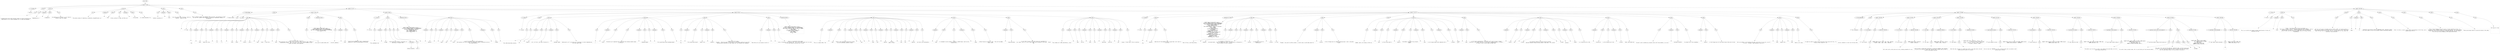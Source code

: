 digraph lpegNode {

node [fontname=Helvetica]
edge [style=dashed]

doc_0 [label="doc - 325"]


doc_0 -> { section_1}
{rank=same; section_1}

section_1 [label="section: 1-290"]


// END RANK doc_0

section_1 -> { header_2 prose_3 prose_4 prose_5 prose_6 prose_7 section_8 section_9}
{rank=same; header_2 prose_3 prose_4 prose_5 prose_6 prose_7 section_8 section_9}

header_2 [label="1 : Compiler"]

prose_3 [label="prose"]

prose_4 [label="prose"]

prose_5 [label="prose"]

prose_6 [label="prose"]

prose_7 [label="prose"]

section_8 [label="section: 21-177"]

section_9 [label="section: 291-325"]


// END RANK section_1

header_2 -> leaf_10
leaf_10  [color=Gray,shape=rectangle,fontname=Inconsolata,label="* Compiler"]
// END RANK header_2

prose_3 -> { raw_11}
{rank=same; raw_11}

raw_11 [label="raw"]


// END RANK prose_3

raw_11 -> leaf_12
leaf_12  [color=Gray,shape=rectangle,fontname=Inconsolata,label="


I decided awhile back that the best format for storing libraries and
applications is as a SQLite database full of blobs and metadata.
"]
// END RANK raw_11

prose_4 -> { raw_13 prespace_14 literal_15 raw_16}
{rank=same; raw_13 prespace_14 literal_15 raw_16}

raw_13 [label="raw"]

prespace_14 [label="prespace"]

literal_15 [label="literal"]

raw_16 [label="raw"]


// END RANK prose_4

raw_13 -> leaf_17
leaf_17  [color=Gray,shape=rectangle,fontname=Inconsolata,label="
Dependencies in"]
// END RANK raw_13

prespace_14 -> leaf_18
leaf_18  [color=Gray,shape=rectangle,fontname=Inconsolata,label=" "]
// END RANK prespace_14

literal_15 -> leaf_19
leaf_19  [color=Gray,shape=rectangle,fontname=Inconsolata,label="bridgetools"]
// END RANK literal_15

raw_16 -> leaf_20
leaf_20  [color=Gray,shape=rectangle,fontname=Inconsolata,label=" are getting out of control, so it's time to
actually make this happen.
"]
// END RANK raw_16

prose_5 -> { raw_21 prespace_22 literal_23 raw_24 prespace_25 literal_26 raw_27}
{rank=same; raw_21 prespace_22 literal_23 raw_24 prespace_25 literal_26 raw_27}

raw_21 [label="raw"]

prespace_22 [label="prespace"]

literal_23 [label="literal"]

raw_24 [label="raw"]

prespace_25 [label="prespace"]

literal_26 [label="literal"]

raw_27 [label="raw"]


// END RANK prose_5

raw_21 -> leaf_28
leaf_28  [color=Gray,shape=rectangle,fontname=Inconsolata,label="
The actual process of compiling is admirably straightforward; we"]
// END RANK raw_21

prespace_22 -> leaf_29
leaf_29  [color=Gray,shape=rectangle,fontname=Inconsolata,label=" "]
// END RANK prespace_22

literal_23 -> leaf_30
leaf_30  [color=Gray,shape=rectangle,fontname=Inconsolata,label="load"]
// END RANK literal_23

raw_24 -> leaf_31
leaf_31  [color=Gray,shape=rectangle,fontname=Inconsolata,label=" a
string, giving it a name, and then use"]
// END RANK raw_24

prespace_25 -> leaf_32
leaf_32  [color=Gray,shape=rectangle,fontname=Inconsolata,label=" "]
// END RANK prespace_25

literal_26 -> leaf_33
leaf_33  [color=Gray,shape=rectangle,fontname=Inconsolata,label="string.dump"]
// END RANK literal_26

raw_27 -> leaf_34
leaf_34  [color=Gray,shape=rectangle,fontname=Inconsolata,label=" to create bytecode of it.
"]
// END RANK raw_27

prose_6 -> { raw_35 prespace_36 literal_37 raw_38}
{rank=same; raw_35 prespace_36 literal_37 raw_38}

raw_35 [label="raw"]

prespace_36 [label="prespace"]

literal_37 [label="literal"]

raw_38 [label="raw"]


// END RANK prose_6

raw_35 -> leaf_39
leaf_39  [color=Gray,shape=rectangle,fontname=Inconsolata,label="
Another invocation of"]
// END RANK raw_35

prespace_36 -> leaf_40
leaf_40  [color=Gray,shape=rectangle,fontname=Inconsolata,label=" "]
// END RANK prespace_36

literal_37 -> leaf_41
leaf_41  [color=Gray,shape=rectangle,fontname=Inconsolata,label="load"]
// END RANK literal_37

raw_38 -> leaf_42
leaf_42  [color=Gray,shape=rectangle,fontname=Inconsolata,label=" turns this back into a function, which we
execute.  Simple as that.
"]
// END RANK raw_38

prose_7 -> { raw_43}
{rank=same; raw_43}

raw_43 [label="raw"]


// END RANK prose_7

raw_43 -> leaf_44
leaf_44  [color=Gray,shape=rectangle,fontname=Inconsolata,label="
Here I intend to design the database table structure, and continue to flesh
out the full system, while hopefully avoiding my lamentable tendency to
overspecify.

"]
// END RANK raw_43

section_8 -> { header_45 prose_46 section_47 section_48 section_49 section_50 section_51}
{rank=same; header_45 prose_46 section_47 section_48 section_49 section_50 section_51}

header_45 [label="2 : SQLite tables"]

prose_46 [label="prose"]

section_47 [label="section: 24-45"]

section_48 [label="section: 46-65"]

section_49 [label="section: 66-111"]

section_50 [label="section: 112-177"]

section_51 [label="section: 178-283"]


// END RANK section_8

header_45 -> leaf_52
leaf_52  [color=Gray,shape=rectangle,fontname=Inconsolata,label="** SQLite tables"]
// END RANK header_45

prose_46 -> { raw_53}
{rank=same; raw_53}

raw_53 [label="raw"]


// END RANK prose_46

raw_53 -> leaf_54
leaf_54  [color=Gray,shape=rectangle,fontname=Inconsolata,label="

"]
// END RANK raw_53

section_47 -> { header_55 prose_56 prose_57 codeblock_58 prose_59}
{rank=same; header_55 prose_56 prose_57 codeblock_58 prose_59}

header_55 [label="3 : code"]

prose_56 [label="prose"]

prose_57 [label="prose"]

codeblock_58 [label="code block 34-40"]

prose_59 [label="prose"]


// END RANK section_47

header_55 -> leaf_60
leaf_60  [color=Gray,shape=rectangle,fontname=Inconsolata,label="*** code"]
// END RANK header_55

prose_56 -> { raw_61 prespace_62 literal_63 raw_64 prespace_65 literal_66 raw_67 prespace_68 literal_69 raw_70 prespace_71 literal_72 raw_73 prespace_74 literal_75 raw_76 prespace_77 literal_78 raw_79}
{rank=same; raw_61 prespace_62 literal_63 raw_64 prespace_65 literal_66 raw_67 prespace_68 literal_69 raw_70 prespace_71 literal_72 raw_73 prespace_74 literal_75 raw_76 prespace_77 literal_78 raw_79}

raw_61 [label="raw"]

prespace_62 [label="prespace"]

literal_63 [label="literal"]

raw_64 [label="raw"]

prespace_65 [label="prespace"]

literal_66 [label="literal"]

raw_67 [label="raw"]

prespace_68 [label="prespace"]

literal_69 [label="literal"]

raw_70 [label="raw"]

prespace_71 [label="prespace"]

literal_72 [label="literal"]

raw_73 [label="raw"]

prespace_74 [label="prespace"]

literal_75 [label="literal"]

raw_76 [label="raw"]

prespace_77 [label="prespace"]

literal_78 [label="literal"]

raw_79 [label="raw"]


// END RANK prose_56

raw_61 -> leaf_80
leaf_80  [color=Gray,shape=rectangle,fontname=Inconsolata,label="

  The"]
// END RANK raw_61

prespace_62 -> leaf_81
leaf_81  [color=Gray,shape=rectangle,fontname=Inconsolata,label=" "]
// END RANK prespace_62

literal_63 -> leaf_82
leaf_82  [color=Gray,shape=rectangle,fontname=Inconsolata,label="code"]
// END RANK literal_63

raw_64 -> leaf_83
leaf_83  [color=Gray,shape=rectangle,fontname=Inconsolata,label=" table has a key"]
// END RANK raw_64

prespace_65 -> leaf_84
leaf_84  [color=Gray,shape=rectangle,fontname=Inconsolata,label=" "]
// END RANK prespace_65

literal_66 -> leaf_85
leaf_85  [color=Gray,shape=rectangle,fontname=Inconsolata,label="id"]
// END RANK literal_66

raw_67 -> leaf_86
leaf_86  [color=Gray,shape=rectangle,fontname=Inconsolata,label=", a"]
// END RANK raw_67

prespace_68 -> leaf_87
leaf_87  [color=Gray,shape=rectangle,fontname=Inconsolata,label=" "]
// END RANK prespace_68

literal_69 -> leaf_88
leaf_88  [color=Gray,shape=rectangle,fontname=Inconsolata,label="blob"]
// END RANK literal_69

raw_70 -> leaf_89
leaf_89  [color=Gray,shape=rectangle,fontname=Inconsolata,label=" field"]
// END RANK raw_70

prespace_71 -> leaf_90
leaf_90  [color=Gray,shape=rectangle,fontname=Inconsolata,label=" "]
// END RANK prespace_71

literal_72 -> leaf_91
leaf_91  [color=Gray,shape=rectangle,fontname=Inconsolata,label="binary"]
// END RANK literal_72

raw_73 -> leaf_92
leaf_92  [color=Gray,shape=rectangle,fontname=Inconsolata,label=", and a"]
// END RANK raw_73

prespace_74 -> leaf_93
leaf_93  [color=Gray,shape=rectangle,fontname=Inconsolata,label=""]
// END RANK prespace_74

literal_75 -> leaf_94
leaf_94  [color=Gray,shape=rectangle,fontname=Inconsolata,label="hash"]
// END RANK literal_75

raw_76 -> leaf_95
leaf_95  [color=Gray,shape=rectangle,fontname=Inconsolata,label=" field.  I think the"]
// END RANK raw_76

prespace_77 -> leaf_96
leaf_96  [color=Gray,shape=rectangle,fontname=Inconsolata,label=" "]
// END RANK prespace_77

literal_78 -> leaf_97
leaf_97  [color=Gray,shape=rectangle,fontname=Inconsolata,label="hash"]
// END RANK literal_78

raw_79 -> leaf_98
leaf_98  [color=Gray,shape=rectangle,fontname=Inconsolata,label=" field should be SHA3, just as a
best-practices sort of thing. As it turns out, after running a test, SHA512 is
substantially faster.  Now, this may or may not be true of SHA512 in pure
LuaJIT, but that's less important.
"]
// END RANK raw_79

prose_57 -> { raw_99}
{rank=same; raw_99}

raw_99 [label="raw"]


// END RANK prose_57

raw_99 -> leaf_100
leaf_100  [color=Gray,shape=rectangle,fontname=Inconsolata,label="
So we want to open/create with:
"]
// END RANK raw_99

codeblock_58 -> leaf_101
leaf_101  [color=Gray,shape=rectangle,fontname=Inconsolata,label="CREATE TABLE IF NOT EXISTS code (
   code_id INTEGER PRIMARY KEY AUTOINCREMENT,
   hash TEXT UNIQUE NOT NULL ON CONFLICT DO NOTHING,
   binary BLOB NOT NULL
);"]
// END RANK codeblock_58

prose_59 -> { raw_102 prespace_103 literal_104 raw_105}
{rank=same; raw_102 prespace_103 literal_104 raw_105}

raw_102 [label="raw"]

prespace_103 [label="prespace"]

literal_104 [label="literal"]

raw_105 [label="raw"]


// END RANK prose_59

raw_102 -> leaf_106
leaf_106  [color=Gray,shape=rectangle,fontname=Inconsolata,label="
strictly speaking"]
// END RANK raw_102

prespace_103 -> leaf_107
leaf_107  [color=Gray,shape=rectangle,fontname=Inconsolata,label=" "]
// END RANK prespace_103

literal_104 -> leaf_108
leaf_108  [color=Gray,shape=rectangle,fontname=Inconsolata,label="blob"]
// END RANK literal_104

raw_105 -> leaf_109
leaf_109  [color=Gray,shape=rectangle,fontname=Inconsolata,label=" should also be UNIQUE but that's comparatively
expensive to check and guaranteed by the hash.

"]
// END RANK raw_105

section_48 -> { header_110 prose_111 codeblock_112 prose_113}
{rank=same; header_110 prose_111 codeblock_112 prose_113}

header_110 [label="3 : version"]

prose_111 [label="prose"]

codeblock_112 [label="code block 51-59"]

prose_113 [label="prose"]


// END RANK section_48

header_110 -> leaf_114
leaf_114  [color=Gray,shape=rectangle,fontname=Inconsolata,label="*** version"]
// END RANK header_110

prose_111 -> { raw_115 prespace_116 literal_117 raw_118 link_119 raw_120}
{rank=same; raw_115 prespace_116 literal_117 raw_118 link_119 raw_120}

raw_115 [label="raw"]

prespace_116 [label="prespace"]

literal_117 [label="literal"]

raw_118 [label="raw"]

link_119 [label="link"]

raw_120 [label="raw"]


// END RANK prose_111

raw_115 -> leaf_121
leaf_121  [color=Gray,shape=rectangle,fontname=Inconsolata,label="

This implements the"]
// END RANK raw_115

prespace_116 -> leaf_122
leaf_122  [color=Gray,shape=rectangle,fontname=Inconsolata,label=" "]
// END RANK prespace_116

literal_117 -> leaf_123
leaf_123  [color=Gray,shape=rectangle,fontname=Inconsolata,label="bridge"]
// END RANK literal_117

raw_118 -> leaf_124
leaf_124  [color=Gray,shape=rectangle,fontname=Inconsolata,label=" house dialect of semantic versioning, as
described in original 2015 "]
// END RANK raw_118

link_119 -> { anchortext_125 url_126}
{rank=same; anchortext_125 url_126}

anchortext_125 [label="anchortext"]

url_126 [label="url"]


// END RANK link_119

anchortext_125 -> leaf_127
leaf_127  [color=Gray,shape=rectangle,fontname=Inconsolata,label="design documents"]
// END RANK anchortext_125

url_126 -> leaf_128
leaf_128  [color=Gray,shape=rectangle,fontname=Inconsolata,label="httk://"]
// END RANK url_126

raw_120 -> leaf_129
leaf_129  [color=Gray,shape=rectangle,fontname=Inconsolata,label=".
"]
// END RANK raw_120

codeblock_112 -> leaf_130
leaf_130  [color=Gray,shape=rectangle,fontname=Inconsolata,label="CREATE TABLE IF NOT EXISTS version (
   version_id INTEGER PRIMARY KEY AUTOINCREMENT,
   edition STRING DEFAULT 'SNAPSHOT',
   major INTEGER DEFAULT 0,
   minor INTEGER DEFAULT 0,
   patch STRING DEFAULT '0'
);"]
// END RANK codeblock_112

prose_113 -> { prespace_131 literal_132 raw_133 prespace_134 literal_135 raw_136 prespace_137 literal_138 raw_139 prespace_140 literal_141 raw_142}
{rank=same; prespace_131 literal_132 raw_133 prespace_134 literal_135 raw_136 prespace_137 literal_138 raw_139 prespace_140 literal_141 raw_142}

prespace_131 [label="prespace"]

literal_132 [label="literal"]

raw_133 [label="raw"]

prespace_134 [label="prespace"]

literal_135 [label="literal"]

raw_136 [label="raw"]

prespace_137 [label="prespace"]

literal_138 [label="literal"]

raw_139 [label="raw"]

prespace_140 [label="prespace"]

literal_141 [label="literal"]

raw_142 [label="raw"]


// END RANK prose_113

prespace_131 -> leaf_143
leaf_143  [color=Gray,shape=rectangle,fontname=Inconsolata,label=""]
// END RANK prespace_131

literal_132 -> leaf_144
leaf_144  [color=Gray,shape=rectangle,fontname=Inconsolata,label="edition"]
// END RANK literal_132

raw_133 -> leaf_145
leaf_145  [color=Gray,shape=rectangle,fontname=Inconsolata,label=","]
// END RANK raw_133

prespace_134 -> leaf_146
leaf_146  [color=Gray,shape=rectangle,fontname=Inconsolata,label=" "]
// END RANK prespace_134

literal_135 -> leaf_147
leaf_147  [color=Gray,shape=rectangle,fontname=Inconsolata,label="major"]
// END RANK literal_135

raw_136 -> leaf_148
leaf_148  [color=Gray,shape=rectangle,fontname=Inconsolata,label=", and"]
// END RANK raw_136

prespace_137 -> leaf_149
leaf_149  [color=Gray,shape=rectangle,fontname=Inconsolata,label=" "]
// END RANK prespace_137

literal_138 -> leaf_150
leaf_150  [color=Gray,shape=rectangle,fontname=Inconsolata,label="minor"]
// END RANK literal_138

raw_139 -> leaf_151
leaf_151  [color=Gray,shape=rectangle,fontname=Inconsolata,label=", are all straightforward; worth explaining
that patches can follow several not-completely-numeric conventions and are
thus type-hinted as"]
// END RANK raw_139

prespace_140 -> leaf_152
leaf_152  [color=Gray,shape=rectangle,fontname=Inconsolata,label=" "]
// END RANK prespace_140

literal_141 -> leaf_153
leaf_153  [color=Gray,shape=rectangle,fontname=Inconsolata,label="STRING"]
// END RANK literal_141

raw_142 -> leaf_154
leaf_154  [color=Gray,shape=rectangle,fontname=Inconsolata,label=".

"]
// END RANK raw_142

section_49 -> { header_155 prose_156 prose_157 prose_158 prose_159 prose_160 codeblock_161 prose_162 prose_163 prose_164 prose_165}
{rank=same; header_155 prose_156 prose_157 prose_158 prose_159 prose_160 codeblock_161 prose_162 prose_163 prose_164 prose_165}

header_155 [label="3 : project"]

prose_156 [label="prose"]

prose_157 [label="prose"]

prose_158 [label="prose"]

prose_159 [label="prose"]

prose_160 [label="prose"]

codeblock_161 [label="code block 85-95"]

prose_162 [label="prose"]

prose_163 [label="prose"]

prose_164 [label="prose"]

prose_165 [label="prose"]


// END RANK section_49

header_155 -> leaf_166
leaf_166  [color=Gray,shape=rectangle,fontname=Inconsolata,label="*** project"]
// END RANK header_155

prose_156 -> { raw_167}
{rank=same; raw_167}

raw_167 [label="raw"]


// END RANK prose_156

raw_167 -> leaf_168
leaf_168  [color=Gray,shape=rectangle,fontname=Inconsolata,label="

This table describes projects.
"]
// END RANK raw_167

prose_157 -> { raw_169 prespace_170 literal_171 raw_172 prespace_173 literal_174 raw_175}
{rank=same; raw_169 prespace_170 literal_171 raw_172 prespace_173 literal_174 raw_175}

raw_169 [label="raw"]

prespace_170 [label="prespace"]

literal_171 [label="literal"]

raw_172 [label="raw"]

prespace_173 [label="prespace"]

literal_174 [label="literal"]

raw_175 [label="raw"]


// END RANK prose_157

raw_169 -> leaf_176
leaf_176  [color=Gray,shape=rectangle,fontname=Inconsolata,label="
Our"]
// END RANK raw_169

prespace_170 -> leaf_177
leaf_177  [color=Gray,shape=rectangle,fontname=Inconsolata,label=" "]
// END RANK prespace_170

literal_171 -> leaf_178
leaf_178  [color=Gray,shape=rectangle,fontname=Inconsolata,label="require"]
// END RANK literal_171

raw_172 -> leaf_179
leaf_179  [color=Gray,shape=rectangle,fontname=Inconsolata,label=" will, at first, just add a function to"]
// END RANK raw_172

prespace_173 -> leaf_180
leaf_180  [color=Gray,shape=rectangle,fontname=Inconsolata,label=" "]
// END RANK prespace_173

literal_174 -> leaf_181
leaf_181  [color=Gray,shape=rectangle,fontname=Inconsolata,label="package.loader"]
// END RANK literal_174

raw_175 -> leaf_182
leaf_182  [color=Gray,shape=rectangle,fontname=Inconsolata,label=".
Additionally we'll use some sort of manifest to resolve dependencies,
but that comes later.
"]
// END RANK raw_175

prose_158 -> { raw_183 prespace_184 italic_185 raw_186 prespace_187 literal_188 raw_189 prespace_190 literal_191 raw_192}
{rank=same; raw_183 prespace_184 italic_185 raw_186 prespace_187 literal_188 raw_189 prespace_190 literal_191 raw_192}

raw_183 [label="raw"]

prespace_184 [label="prespace"]

italic_185 [label="italic"]

raw_186 [label="raw"]

prespace_187 [label="prespace"]

literal_188 [label="literal"]

raw_189 [label="raw"]

prespace_190 [label="prespace"]

literal_191 [label="literal"]

raw_192 [label="raw"]


// END RANK prose_158

raw_183 -> leaf_193
leaf_193  [color=Gray,shape=rectangle,fontname=Inconsolata,label="
I"]
// END RANK raw_183

prespace_184 -> leaf_194
leaf_194  [color=Gray,shape=rectangle,fontname=Inconsolata,label=" "]
// END RANK prespace_184

italic_185 -> leaf_195
leaf_195  [color=Gray,shape=rectangle,fontname=Inconsolata,label="think"]
// END RANK italic_185

raw_186 -> leaf_196
leaf_196  [color=Gray,shape=rectangle,fontname=Inconsolata,label=" the best way to separate fully-qualified from relative module names
is like so:"]
// END RANK raw_186

prespace_187 -> leaf_197
leaf_197  [color=Gray,shape=rectangle,fontname=Inconsolata,label=" "]
// END RANK prespace_187

literal_188 -> leaf_198
leaf_198  [color=Gray,shape=rectangle,fontname=Inconsolata,label="modname/submod"]
// END RANK literal_188

raw_189 -> leaf_199
leaf_199  [color=Gray,shape=rectangle,fontname=Inconsolata,label=","]
// END RANK raw_189

prespace_190 -> leaf_200
leaf_200  [color=Gray,shape=rectangle,fontname=Inconsolata,label=" "]
// END RANK prespace_190

literal_191 -> leaf_201
leaf_201  [color=Gray,shape=rectangle,fontname=Inconsolata,label="fully.qualified.project:modname/submod"]
// END RANK literal_191

raw_192 -> leaf_202
leaf_202  [color=Gray,shape=rectangle,fontname=Inconsolata,label=".
"]
// END RANK raw_192

prose_159 -> { raw_203 prespace_204 literal_205 raw_206 prespace_207 bold_208 raw_209}
{rank=same; raw_203 prespace_204 literal_205 raw_206 prespace_207 bold_208 raw_209}

raw_203 [label="raw"]

prespace_204 [label="prespace"]

literal_205 [label="literal"]

raw_206 [label="raw"]

prespace_207 [label="prespace"]

bold_208 [label="bold"]

raw_209 [label="raw"]


// END RANK prose_159

raw_203 -> leaf_210
leaf_210  [color=Gray,shape=rectangle,fontname=Inconsolata,label="
Any"]
// END RANK raw_203

prespace_204 -> leaf_211
leaf_211  [color=Gray,shape=rectangle,fontname=Inconsolata,label=" "]
// END RANK prespace_204

literal_205 -> leaf_212
leaf_212  [color=Gray,shape=rectangle,fontname=Inconsolata,label="fully.qualified.project"]
// END RANK literal_205

raw_206 -> leaf_213
leaf_213  [color=Gray,shape=rectangle,fontname=Inconsolata,label=" needs to be"]
// END RANK raw_206

prespace_207 -> leaf_214
leaf_214  [color=Gray,shape=rectangle,fontname=Inconsolata,label=" "]
// END RANK prespace_207

bold_208 -> leaf_215
leaf_215  [color=Gray,shape=rectangle,fontname=Inconsolata,label="globally"]
// END RANK bold_208

raw_209 -> leaf_216
leaf_216  [color=Gray,shape=rectangle,fontname=Inconsolata,label=" unique across all bridge
projects.  There has never in the history of ever been a good way to do this.
Having project manifests at least keeps this from leaking into codebases.
"]
// END RANK raw_209

prose_160 -> { raw_217 prespace_218 literal_219 raw_220}
{rank=same; raw_217 prespace_218 literal_219 raw_220}

raw_217 [label="raw"]

prespace_218 [label="prespace"]

literal_219 [label="literal"]

raw_220 [label="raw"]


// END RANK prose_160

raw_217 -> leaf_221
leaf_221  [color=Gray,shape=rectangle,fontname=Inconsolata,label="
Note that we're just going to split on"]
// END RANK raw_217

prespace_218 -> leaf_222
leaf_222  [color=Gray,shape=rectangle,fontname=Inconsolata,label=" "]
// END RANK prespace_218

literal_219 -> leaf_223
leaf_223  [color=Gray,shape=rectangle,fontname=Inconsolata,label=":"]
// END RANK literal_219

raw_220 -> leaf_224
leaf_224  [color=Gray,shape=rectangle,fontname=Inconsolata,label=", there's no expectation that either
side is formatted in any special way.  Any \"valid utf8\" except let's be real,
I'm not even going to sanitize your string...
"]
// END RANK raw_220

codeblock_161 -> leaf_225
leaf_225  [color=Gray,shape=rectangle,fontname=Inconsolata,label="CREATE TABLE IF NOT EXISTS project (
   project_id INTEGER PRIMARY KEY AUTOINCREMENT,
   name STRING UNIQUE NOT NULL ON CONFLICT IGNORE,
   repo STRING,
   repo_type STRING DEFAULT 'git',
   repo_alternates STRING,
   home STRING,
   website STRING
);"]
// END RANK codeblock_161

prose_162 -> { raw_226 prespace_227 literal_228 raw_229 prespace_230 literal_231 raw_232 prespace_233 literal_234 raw_235 prespace_236 literal_237 raw_238 prespace_239 literal_240 raw_241 prespace_242 literal_243 raw_244}
{rank=same; raw_226 prespace_227 literal_228 raw_229 prespace_230 literal_231 raw_232 prespace_233 literal_234 raw_235 prespace_236 literal_237 raw_238 prespace_239 literal_240 raw_241 prespace_242 literal_243 raw_244}

raw_226 [label="raw"]

prespace_227 [label="prespace"]

literal_228 [label="literal"]

raw_229 [label="raw"]

prespace_230 [label="prespace"]

literal_231 [label="literal"]

raw_232 [label="raw"]

prespace_233 [label="prespace"]

literal_234 [label="literal"]

raw_235 [label="raw"]

prespace_236 [label="prespace"]

literal_237 [label="literal"]

raw_238 [label="raw"]

prespace_239 [label="prespace"]

literal_240 [label="literal"]

raw_241 [label="raw"]

prespace_242 [label="prespace"]

literal_243 [label="literal"]

raw_244 [label="raw"]


// END RANK prose_162

raw_226 -> leaf_245
leaf_245  [color=Gray,shape=rectangle,fontname=Inconsolata,label="
This is a simple table. The"]
// END RANK raw_226

prespace_227 -> leaf_246
leaf_246  [color=Gray,shape=rectangle,fontname=Inconsolata,label=" "]
// END RANK prespace_227

literal_228 -> leaf_247
leaf_247  [color=Gray,shape=rectangle,fontname=Inconsolata,label="name"]
// END RANK literal_228

raw_229 -> leaf_248
leaf_248  [color=Gray,shape=rectangle,fontname=Inconsolata,label=" field is most important and must be unique,
as we've indicated, globally unique."]
// END RANK raw_229

prespace_230 -> leaf_249
leaf_249  [color=Gray,shape=rectangle,fontname=Inconsolata,label=" "]
// END RANK prespace_230

literal_231 -> leaf_250
leaf_250  [color=Gray,shape=rectangle,fontname=Inconsolata,label="repo"]
// END RANK literal_231

raw_232 -> leaf_251
leaf_251  [color=Gray,shape=rectangle,fontname=Inconsolata,label=","]
// END RANK raw_232

prespace_233 -> leaf_252
leaf_252  [color=Gray,shape=rectangle,fontname=Inconsolata,label=" "]
// END RANK prespace_233

literal_234 -> leaf_253
leaf_253  [color=Gray,shape=rectangle,fontname=Inconsolata,label="home"]
// END RANK literal_234

raw_235 -> leaf_254
leaf_254  [color=Gray,shape=rectangle,fontname=Inconsolata,label=", and"]
// END RANK raw_235

prespace_236 -> leaf_255
leaf_255  [color=Gray,shape=rectangle,fontname=Inconsolata,label=" "]
// END RANK prespace_236

literal_237 -> leaf_256
leaf_256  [color=Gray,shape=rectangle,fontname=Inconsolata,label="website"]
// END RANK literal_237

raw_238 -> leaf_257
leaf_257  [color=Gray,shape=rectangle,fontname=Inconsolata,label=" are all
URIs; I think"]
// END RANK raw_238

prespace_239 -> leaf_258
leaf_258  [color=Gray,shape=rectangle,fontname=Inconsolata,label=" "]
// END RANK prespace_239

literal_240 -> leaf_259
leaf_259  [color=Gray,shape=rectangle,fontname=Inconsolata,label="repo"]
// END RANK literal_240

raw_241 -> leaf_260
leaf_260  [color=Gray,shape=rectangle,fontname=Inconsolata,label=" and"]
// END RANK raw_241

prespace_242 -> leaf_261
leaf_261  [color=Gray,shape=rectangle,fontname=Inconsolata,label=" "]
// END RANK prespace_242

literal_243 -> leaf_262
leaf_262  [color=Gray,shape=rectangle,fontname=Inconsolata,label="website"]
// END RANK literal_243

raw_244 -> leaf_263
leaf_263  [color=Gray,shape=rectangle,fontname=Inconsolata,label=" are fairly self-explanatory.
"]
// END RANK raw_244

prose_163 -> { prespace_264 literal_265 raw_266 prespace_267 literal_268 raw_269}
{rank=same; prespace_264 literal_265 raw_266 prespace_267 literal_268 raw_269}

prespace_264 [label="prespace"]

literal_265 [label="literal"]

raw_266 [label="raw"]

prespace_267 [label="prespace"]

literal_268 [label="literal"]

raw_269 [label="raw"]


// END RANK prose_163

prespace_264 -> leaf_270
leaf_270  [color=Gray,shape=rectangle,fontname=Inconsolata,label=""]
// END RANK prespace_264

literal_265 -> leaf_271
leaf_271  [color=Gray,shape=rectangle,fontname=Inconsolata,label="home"]
// END RANK literal_265

raw_266 -> leaf_272
leaf_272  [color=Gray,shape=rectangle,fontname=Inconsolata,label=" is intended to serve content, probably in JSON format, which can be
placed into a"]
// END RANK raw_266

prespace_267 -> leaf_273
leaf_273  [color=Gray,shape=rectangle,fontname=Inconsolata,label=" "]
// END RANK prespace_267

literal_268 -> leaf_274
leaf_274  [color=Gray,shape=rectangle,fontname=Inconsolata,label="codex"]
// END RANK literal_268

raw_269 -> leaf_275
leaf_275  [color=Gray,shape=rectangle,fontname=Inconsolata,label=" without having to compile a repo.  This will be added
(much) later.
"]
// END RANK raw_269

prose_164 -> { prespace_276 literal_277 raw_278}
{rank=same; prespace_276 literal_277 raw_278}

prespace_276 [label="prespace"]

literal_277 [label="literal"]

raw_278 [label="raw"]


// END RANK prose_164

prespace_276 -> leaf_279
leaf_279  [color=Gray,shape=rectangle,fontname=Inconsolata,label=""]
// END RANK prespace_276

literal_277 -> leaf_280
leaf_280  [color=Gray,shape=rectangle,fontname=Inconsolata,label="repo_alternates"]
// END RANK literal_277

raw_278 -> leaf_281
leaf_281  [color=Gray,shape=rectangle,fontname=Inconsolata,label=" is just what it says: if the main repo isn't available for
any reason, this is a list of URIs which can be checked for the repo.  Format
TBD.
"]
// END RANK raw_278

prose_165 -> { raw_282 prespace_283 literal_284 raw_285 prespace_286 literal_287 raw_288 prespace_289 literal_290 raw_291 prespace_292 literal_293 raw_294}
{rank=same; raw_282 prespace_283 literal_284 raw_285 prespace_286 literal_287 raw_288 prespace_289 literal_290 raw_291 prespace_292 literal_293 raw_294}

raw_282 [label="raw"]

prespace_283 [label="prespace"]

literal_284 [label="literal"]

raw_285 [label="raw"]

prespace_286 [label="prespace"]

literal_287 [label="literal"]

raw_288 [label="raw"]

prespace_289 [label="prespace"]

literal_290 [label="literal"]

raw_291 [label="raw"]

prespace_292 [label="prespace"]

literal_293 [label="literal"]

raw_294 [label="raw"]


// END RANK prose_165

raw_282 -> leaf_295
leaf_295  [color=Gray,shape=rectangle,fontname=Inconsolata,label="
This scheme isn't 100% satisfactory, since"]
// END RANK raw_282

prespace_283 -> leaf_296
leaf_296  [color=Gray,shape=rectangle,fontname=Inconsolata,label=" "]
// END RANK prespace_283

literal_284 -> leaf_297
leaf_297  [color=Gray,shape=rectangle,fontname=Inconsolata,label="repo"]
// END RANK literal_284

raw_285 -> leaf_298
leaf_298  [color=Gray,shape=rectangle,fontname=Inconsolata,label=" can be"]
// END RANK raw_285

prespace_286 -> leaf_299
leaf_299  [color=Gray,shape=rectangle,fontname=Inconsolata,label=" "]
// END RANK prespace_286

literal_287 -> leaf_300
leaf_300  [color=Gray,shape=rectangle,fontname=Inconsolata,label="NULL"]
// END RANK literal_287

raw_288 -> leaf_301
leaf_301  [color=Gray,shape=rectangle,fontname=Inconsolata,label=", but"]
// END RANK raw_288

prespace_289 -> leaf_302
leaf_302  [color=Gray,shape=rectangle,fontname=Inconsolata,label=""]
// END RANK prespace_289

literal_290 -> leaf_303
leaf_303  [color=Gray,shape=rectangle,fontname=Inconsolata,label="repo_type"]
// END RANK literal_290

raw_291 -> leaf_304
leaf_304  [color=Gray,shape=rectangle,fontname=Inconsolata,label=" would be"]
// END RANK raw_291

prespace_292 -> leaf_305
leaf_305  [color=Gray,shape=rectangle,fontname=Inconsolata,label=" "]
// END RANK prespace_292

literal_293 -> leaf_306
leaf_306  [color=Gray,shape=rectangle,fontname=Inconsolata,label="git"]
// END RANK literal_293

raw_294 -> leaf_307
leaf_307  [color=Gray,shape=rectangle,fontname=Inconsolata,label=" anyway. I think that's fine in practice.
"]
// END RANK raw_294

section_50 -> { header_308 prose_309 codeblock_310 prose_311 prose_312 prose_313 prose_314 prose_315 prose_316 prose_317 prose_318 prose_319 prose_320 prose_321}
{rank=same; header_308 prose_309 codeblock_310 prose_311 prose_312 prose_313 prose_314 prose_315 prose_316 prose_317 prose_318 prose_319 prose_320 prose_321}

header_308 [label="3 : module"]

prose_309 [label="prose"]

codeblock_310 [label="code block 117-138"]

prose_311 [label="prose"]

prose_312 [label="prose"]

prose_313 [label="prose"]

prose_314 [label="prose"]

prose_315 [label="prose"]

prose_316 [label="prose"]

prose_317 [label="prose"]

prose_318 [label="prose"]

prose_319 [label="prose"]

prose_320 [label="prose"]

prose_321 [label="prose"]


// END RANK section_50

header_308 -> leaf_322
leaf_322  [color=Gray,shape=rectangle,fontname=Inconsolata,label="*** module"]
// END RANK header_308

prose_309 -> { raw_323 prespace_324 literal_325 raw_326}
{rank=same; raw_323 prespace_324 literal_325 raw_326}

raw_323 [label="raw"]

prespace_324 [label="prespace"]

literal_325 [label="literal"]

raw_326 [label="raw"]


// END RANK prose_309

raw_323 -> leaf_327
leaf_327  [color=Gray,shape=rectangle,fontname=Inconsolata,label="

  The"]
// END RANK raw_323

prespace_324 -> leaf_328
leaf_328  [color=Gray,shape=rectangle,fontname=Inconsolata,label=" "]
// END RANK prespace_324

literal_325 -> leaf_329
leaf_329  [color=Gray,shape=rectangle,fontname=Inconsolata,label="modules"]
// END RANK literal_325

raw_326 -> leaf_330
leaf_330  [color=Gray,shape=rectangle,fontname=Inconsolata,label=" table has all the metadata about a given blob. Let's mock it
up first.
"]
// END RANK raw_326

codeblock_310 -> leaf_331
leaf_331  [color=Gray,shape=rectangle,fontname=Inconsolata,label="CREATE TABLE IF NOT EXISTS module (
   module_id INTEGER PRIMARY KEY AUTOINCREMENT,
   time DATETIME DEFAULT CURRENT_TIMESTAMP,
   snapshot INTEGER DEFAULT 1,
   name STRING NOT NULL,
   type STRING DEFAULT 'luaJIT-2.1-bytecode',
   branch STRING,
   vc_hash STRING,
   project INTEGER NOT NULL,
   code INTEGER,
   version INTEGER NOT NULL,
   FOREIGN KEY (version)
      REFERENCES version (version_id)
      -- ON DELETE RESTRICT
   FOREIGN KEY (project)
      REFERENCES project (project_id)
      ON DELETE RESTRICT
   FOREIGN KEY (code)
      REFERENCES code (code_id)
);"]
// END RANK codeblock_310

prose_311 -> { raw_332 prespace_333 literal_334 raw_335 prespace_336 literal_337 raw_338 prespace_339 literal_340 raw_341}
{rank=same; raw_332 prespace_333 literal_334 raw_335 prespace_336 literal_337 raw_338 prespace_339 literal_340 raw_341}

raw_332 [label="raw"]

prespace_333 [label="prespace"]

literal_334 [label="literal"]

raw_335 [label="raw"]

prespace_336 [label="prespace"]

literal_337 [label="literal"]

raw_338 [label="raw"]

prespace_339 [label="prespace"]

literal_340 [label="literal"]

raw_341 [label="raw"]


// END RANK prose_311

raw_332 -> leaf_342
leaf_342  [color=Gray,shape=rectangle,fontname=Inconsolata,label="
Most of this is self-describing."]
// END RANK raw_332

prespace_333 -> leaf_343
leaf_343  [color=Gray,shape=rectangle,fontname=Inconsolata,label=" "]
// END RANK prespace_333

literal_334 -> leaf_344
leaf_344  [color=Gray,shape=rectangle,fontname=Inconsolata,label="snapshot"]
// END RANK literal_334

raw_335 -> leaf_345
leaf_345  [color=Gray,shape=rectangle,fontname=Inconsolata,label=" is a boolean, if false this is a
versioned module.  We'll be adding that later, so everything is configured so
that by default we have a snapshot. "]
// END RANK raw_335

prespace_336 -> leaf_346
leaf_346  [color=Gray,shape=rectangle,fontname=Inconsolata,label=" "]
// END RANK prespace_336

literal_337 -> leaf_347
leaf_347  [color=Gray,shape=rectangle,fontname=Inconsolata,label="version"]
// END RANK literal_337

raw_338 -> leaf_348
leaf_348  [color=Gray,shape=rectangle,fontname=Inconsolata,label=" is expected to be set to
something if"]
// END RANK raw_338

prespace_339 -> leaf_349
leaf_349  [color=Gray,shape=rectangle,fontname=Inconsolata,label=" "]
// END RANK prespace_339

literal_340 -> leaf_350
leaf_350  [color=Gray,shape=rectangle,fontname=Inconsolata,label="version"]
// END RANK literal_340

raw_341 -> leaf_351
leaf_351  [color=Gray,shape=rectangle,fontname=Inconsolata,label=" is true.
"]
// END RANK raw_341

prose_312 -> { raw_352 prespace_353 literal_354 raw_355}
{rank=same; raw_352 prespace_353 literal_354 raw_355}

raw_352 [label="raw"]

prespace_353 [label="prespace"]

literal_354 [label="literal"]

raw_355 [label="raw"]


// END RANK prose_312

raw_352 -> leaf_356
leaf_356  [color=Gray,shape=rectangle,fontname=Inconsolata,label="
Thought: I may want to enforce semver, in which case it would make sense for"]
// END RANK raw_352

prespace_353 -> leaf_357
leaf_357  [color=Gray,shape=rectangle,fontname=Inconsolata,label=""]
// END RANK prespace_353

literal_354 -> leaf_358
leaf_358  [color=Gray,shape=rectangle,fontname=Inconsolata,label="version"]
// END RANK literal_354

raw_355 -> leaf_359
leaf_359  [color=Gray,shape=rectangle,fontname=Inconsolata,label=" to be a foreign key to a table containing major, minor, and patch
fields.
"]
// END RANK raw_355

prose_313 -> { raw_360}
{rank=same; raw_360}

raw_360 [label="raw"]


// END RANK prose_313

raw_360 -> leaf_361
leaf_361  [color=Gray,shape=rectangle,fontname=Inconsolata,label="
Update: yeah, we're doing it that way.
"]
// END RANK raw_360

prose_314 -> { prespace_362 literal_363 raw_364 prespace_365 literal_366 raw_367 prespace_368 literal_369 raw_370 prespace_371 literal_372 raw_373}
{rank=same; prespace_362 literal_363 raw_364 prespace_365 literal_366 raw_367 prespace_368 literal_369 raw_370 prespace_371 literal_372 raw_373}

prespace_362 [label="prespace"]

literal_363 [label="literal"]

raw_364 [label="raw"]

prespace_365 [label="prespace"]

literal_366 [label="literal"]

raw_367 [label="raw"]

prespace_368 [label="prespace"]

literal_369 [label="literal"]

raw_370 [label="raw"]

prespace_371 [label="prespace"]

literal_372 [label="literal"]

raw_373 [label="raw"]


// END RANK prose_314

prespace_362 -> leaf_374
leaf_374  [color=Gray,shape=rectangle,fontname=Inconsolata,label=""]
// END RANK prespace_362

literal_363 -> leaf_375
leaf_375  [color=Gray,shape=rectangle,fontname=Inconsolata,label="name"]
// END RANK literal_363

raw_364 -> leaf_376
leaf_376  [color=Gray,shape=rectangle,fontname=Inconsolata,label=" is the string used to"]
// END RANK raw_364

prespace_365 -> leaf_377
leaf_377  [color=Gray,shape=rectangle,fontname=Inconsolata,label=" "]
// END RANK prespace_365

literal_366 -> leaf_378
leaf_378  [color=Gray,shape=rectangle,fontname=Inconsolata,label="require"]
// END RANK literal_366

raw_367 -> leaf_379
leaf_379  [color=Gray,shape=rectangle,fontname=Inconsolata,label=" the module, stripped of any project
header. "]
// END RANK raw_367

prespace_368 -> leaf_380
leaf_380  [color=Gray,shape=rectangle,fontname=Inconsolata,label=" "]
// END RANK prespace_368

literal_369 -> leaf_381
leaf_381  [color=Gray,shape=rectangle,fontname=Inconsolata,label="name"]
// END RANK literal_369

raw_370 -> leaf_382
leaf_382  [color=Gray,shape=rectangle,fontname=Inconsolata,label=" is not unique except when combined with a"]
// END RANK raw_370

prespace_371 -> leaf_383
leaf_383  [color=Gray,shape=rectangle,fontname=Inconsolata,label=" "]
// END RANK prespace_371

literal_372 -> leaf_384
leaf_384  [color=Gray,shape=rectangle,fontname=Inconsolata,label="project"]
// END RANK literal_372

raw_373 -> leaf_385
leaf_385  [color=Gray,shape=rectangle,fontname=Inconsolata,label=", which
is.
"]
// END RANK raw_373

prose_315 -> { prespace_386 literal_387 raw_388}
{rank=same; prespace_386 literal_387 raw_388}

prespace_386 [label="prespace"]

literal_387 [label="literal"]

raw_388 [label="raw"]


// END RANK prose_315

prespace_386 -> leaf_389
leaf_389  [color=Gray,shape=rectangle,fontname=Inconsolata,label=""]
// END RANK prespace_386

literal_387 -> leaf_390
leaf_390  [color=Gray,shape=rectangle,fontname=Inconsolata,label="type"]
// END RANK literal_387

raw_388 -> leaf_391
leaf_391  [color=Gray,shape=rectangle,fontname=Inconsolata,label=" is for future compatibility. Eventually we'll want to store C shared
libraries in the codex, and Orb is in principle language-agnostic, so there's
no natural limit to what types we might have.
"]
// END RANK raw_388

prose_316 -> { prespace_392 literal_393 raw_394 prespace_395 literal_396 raw_397 prespace_398 literal_399 raw_400 prespace_401 literal_402 raw_403}
{rank=same; prespace_392 literal_393 raw_394 prespace_395 literal_396 raw_397 prespace_398 literal_399 raw_400 prespace_401 literal_402 raw_403}

prespace_392 [label="prespace"]

literal_393 [label="literal"]

raw_394 [label="raw"]

prespace_395 [label="prespace"]

literal_396 [label="literal"]

raw_397 [label="raw"]

prespace_398 [label="prespace"]

literal_399 [label="literal"]

raw_400 [label="raw"]

prespace_401 [label="prespace"]

literal_402 [label="literal"]

raw_403 [label="raw"]


// END RANK prose_316

prespace_392 -> leaf_404
leaf_404  [color=Gray,shape=rectangle,fontname=Inconsolata,label=""]
// END RANK prespace_392

literal_393 -> leaf_405
leaf_405  [color=Gray,shape=rectangle,fontname=Inconsolata,label="branch"]
// END RANK literal_393

raw_394 -> leaf_406
leaf_406  [color=Gray,shape=rectangle,fontname=Inconsolata,label=" and"]
// END RANK raw_394

prespace_395 -> leaf_407
leaf_407  [color=Gray,shape=rectangle,fontname=Inconsolata,label=" "]
// END RANK prespace_395

literal_396 -> leaf_408
leaf_408  [color=Gray,shape=rectangle,fontname=Inconsolata,label="vc_hash"]
// END RANK literal_396

raw_397 -> leaf_409
leaf_409  [color=Gray,shape=rectangle,fontname=Inconsolata,label=" are optional fields for version-control purposes.
Optional because release software doesn't need them.  It's called"]
// END RANK raw_397

prespace_398 -> leaf_410
leaf_410  [color=Gray,shape=rectangle,fontname=Inconsolata,label=" "]
// END RANK prespace_398

literal_399 -> leaf_411
leaf_411  [color=Gray,shape=rectangle,fontname=Inconsolata,label="vc_hash"]
// END RANK literal_399

raw_400 -> leaf_412
leaf_412  [color=Gray,shape=rectangle,fontname=Inconsolata,label="
because"]
// END RANK raw_400

prespace_401 -> leaf_413
leaf_413  [color=Gray,shape=rectangle,fontname=Inconsolata,label=" "]
// END RANK prespace_401

literal_402 -> leaf_414
leaf_414  [color=Gray,shape=rectangle,fontname=Inconsolata,label="commit"]
// END RANK literal_402

raw_403 -> leaf_415
leaf_415  [color=Gray,shape=rectangle,fontname=Inconsolata,label=" is a reserved word in SQL.
"]
// END RANK raw_403

prose_317 -> { prespace_416 literal_417 raw_418 prespace_419 literal_420 raw_421}
{rank=same; prespace_416 literal_417 raw_418 prespace_419 literal_420 raw_421}

prespace_416 [label="prespace"]

literal_417 [label="literal"]

raw_418 [label="raw"]

prespace_419 [label="prespace"]

literal_420 [label="literal"]

raw_421 [label="raw"]


// END RANK prose_317

prespace_416 -> leaf_422
leaf_422  [color=Gray,shape=rectangle,fontname=Inconsolata,label=""]
// END RANK prespace_416

literal_417 -> leaf_423
leaf_423  [color=Gray,shape=rectangle,fontname=Inconsolata,label="project_id"]
// END RANK literal_417

raw_418 -> leaf_424
leaf_424  [color=Gray,shape=rectangle,fontname=Inconsolata,label=" is the foreign key to the"]
// END RANK raw_418

prespace_419 -> leaf_425
leaf_425  [color=Gray,shape=rectangle,fontname=Inconsolata,label=" "]
// END RANK prespace_419

literal_420 -> leaf_426
leaf_426  [color=Gray,shape=rectangle,fontname=Inconsolata,label="project"]
// END RANK literal_420

raw_421 -> leaf_427
leaf_427  [color=Gray,shape=rectangle,fontname=Inconsolata,label=" table, described next.
"]
// END RANK raw_421

prose_318 -> { raw_428 prespace_429 literal_430 raw_431}
{rank=same; raw_428 prespace_429 literal_430 raw_431}

raw_428 [label="raw"]

prespace_429 [label="prespace"]

literal_430 [label="literal"]

raw_431 [label="raw"]


// END RANK prose_318

raw_428 -> leaf_432
leaf_432  [color=Gray,shape=rectangle,fontname=Inconsolata,label="
We don't want to delete any projects which still have modules, so we use"]
// END RANK raw_428

prespace_429 -> leaf_433
leaf_433  [color=Gray,shape=rectangle,fontname=Inconsolata,label=""]
// END RANK prespace_429

literal_430 -> leaf_434
leaf_434  [color=Gray,shape=rectangle,fontname=Inconsolata,label="ON DELETE RESTRICT"]
// END RANK literal_430

raw_431 -> leaf_435
leaf_435  [color=Gray,shape=rectangle,fontname=Inconsolata,label=" to prevent this from succeeding.
"]
// END RANK raw_431

prose_319 -> { prespace_436 literal_437 raw_438}
{rank=same; prespace_436 literal_437 raw_438}

prespace_436 [label="prespace"]

literal_437 [label="literal"]

raw_438 [label="raw"]


// END RANK prose_319

prespace_436 -> leaf_439
leaf_439  [color=Gray,shape=rectangle,fontname=Inconsolata,label=""]
// END RANK prespace_436

literal_437 -> leaf_440
leaf_440  [color=Gray,shape=rectangle,fontname=Inconsolata,label="code_id"]
// END RANK literal_437

raw_438 -> leaf_441
leaf_441  [color=Gray,shape=rectangle,fontname=Inconsolata,label=" is the foreign key for the actual binary blob and its hash.
"]
// END RANK raw_438

prose_320 -> { raw_442 prespace_443 literal_444 raw_445 prespace_446 literal_447 raw_448}
{rank=same; raw_442 prespace_443 literal_444 raw_445 prespace_446 literal_447 raw_448}

raw_442 [label="raw"]

prespace_443 [label="prespace"]

literal_444 [label="literal"]

raw_445 [label="raw"]

prespace_446 [label="prespace"]

literal_447 [label="literal"]

raw_448 [label="raw"]


// END RANK prose_320

raw_442 -> leaf_449
leaf_449  [color=Gray,shape=rectangle,fontname=Inconsolata,label="
Not sure whether to de-normalize the hash, and since I'm not sure, we won't
for now.  It doesn't seem necessary since we'll"]
// END RANK raw_442

prespace_443 -> leaf_450
leaf_450  [color=Gray,shape=rectangle,fontname=Inconsolata,label=" "]
// END RANK prespace_443

literal_444 -> leaf_451
leaf_451  [color=Gray,shape=rectangle,fontname=Inconsolata,label="JOIN"]
// END RANK literal_444

raw_445 -> leaf_452
leaf_452  [color=Gray,shape=rectangle,fontname=Inconsolata,label=" against the"]
// END RANK raw_445

prespace_446 -> leaf_453
leaf_453  [color=Gray,shape=rectangle,fontname=Inconsolata,label=" "]
// END RANK prespace_446

literal_447 -> leaf_454
leaf_454  [color=Gray,shape=rectangle,fontname=Inconsolata,label="code"]
// END RANK literal_447

raw_448 -> leaf_455
leaf_455  [color=Gray,shape=rectangle,fontname=Inconsolata,label="
table in all cases.
"]
// END RANK raw_448

prose_321 -> { raw_456}
{rank=same; raw_456}

raw_456 [label="raw"]


// END RANK prose_321

raw_456 -> leaf_457
leaf_457  [color=Gray,shape=rectangle,fontname=Inconsolata,label="
It might be useful to add at least the hash of the source Orb file, I'm
trying to stay focused for now.

"]
// END RANK raw_456

section_51 -> { header_458 prose_459 section_460 section_461 section_462 section_463 section_464 section_465 section_466 section_467 section_468 section_469}
{rank=same; header_458 prose_459 section_460 section_461 section_462 section_463 section_464 section_465 section_466 section_467 section_468 section_469}

header_458 [label="3 : SQL statements"]

prose_459 [label="prose"]

section_460 [label="section: 183-191"]

section_461 [label="section: 192-201"]

section_462 [label="section: 202-213"]

section_463 [label="section: 214-226"]

section_464 [label="section: 227-237"]

section_465 [label="section: 238-245"]

section_466 [label="section: 246-253"]

section_467 [label="section: 254-266"]

section_468 [label="section: 267-283"]

section_469 [label="section: 284-290"]


// END RANK section_51

header_458 -> leaf_470
leaf_470  [color=Gray,shape=rectangle,fontname=Inconsolata,label="*** SQL statements"]
// END RANK header_458

prose_459 -> { raw_471}
{rank=same; raw_471}

raw_471 [label="raw"]


// END RANK prose_459

raw_471 -> leaf_472
leaf_472  [color=Gray,shape=rectangle,fontname=Inconsolata,label="

Various commands to insert and retrieve data.

"]
// END RANK raw_471

section_460 -> { header_473 prose_474 codeblock_475}
{rank=same; header_473 prose_474 codeblock_475}

header_473 [label="4 : new project"]

prose_474 [label="prose"]

codeblock_475 [label="code block 186-189"]


// END RANK section_460

header_473 -> leaf_476
leaf_476  [color=Gray,shape=rectangle,fontname=Inconsolata,label="**** new project"]
// END RANK header_473

prose_474 -> { raw_477}
{rank=same; raw_477}

raw_477 [label="raw"]


// END RANK prose_474

raw_477 -> leaf_478
leaf_478  [color=Gray,shape=rectangle,fontname=Inconsolata,label="

"]
// END RANK raw_477

codeblock_475 -> leaf_479
leaf_479  [color=Gray,shape=rectangle,fontname=Inconsolata,label="INSERT INTO project (name, repo, home, website)
VALUES (:name, :repo, :home, :website);"]
// END RANK codeblock_475

section_461 -> { header_480 prose_481 codeblock_482}
{rank=same; header_480 prose_481 codeblock_482}

header_480 [label="4 : new version"]

prose_481 [label="prose"]

codeblock_482 [label="code block 196-199"]


// END RANK section_461

header_480 -> leaf_483
leaf_483  [color=Gray,shape=rectangle,fontname=Inconsolata,label="**** new version"]
// END RANK header_480

prose_481 -> { raw_484}
{rank=same; raw_484}

raw_484 [label="raw"]


// END RANK prose_481

raw_484 -> leaf_485
leaf_485  [color=Gray,shape=rectangle,fontname=Inconsolata,label="

Will start with a stub since we're only creating snapshots for now.
"]
// END RANK raw_484

codeblock_482 -> leaf_486
leaf_486  [color=Gray,shape=rectangle,fontname=Inconsolata,label="INSERT INTO version (edition)
VALUES (:edition);"]
// END RANK codeblock_482

section_462 -> { header_487 prose_488 codeblock_489}
{rank=same; header_487 prose_488 codeblock_489}

header_487 [label="4 : new code"]

prose_488 [label="prose"]

codeblock_489 [label="code block 208-211"]


// END RANK section_462

header_487 -> leaf_490
leaf_490  [color=Gray,shape=rectangle,fontname=Inconsolata,label="**** new code"]
// END RANK header_487

prose_488 -> { raw_491}
{rank=same; raw_491}

raw_491 [label="raw"]


// END RANK prose_488

raw_491 -> leaf_492
leaf_492  [color=Gray,shape=rectangle,fontname=Inconsolata,label="

Since we have a unique hash constraint it should be cheapest (and clearest)
to just try to write all codes then retrieve their primary keys by hash to
write to the module revision.
"]
// END RANK raw_491

codeblock_489 -> leaf_493
leaf_493  [color=Gray,shape=rectangle,fontname=Inconsolata,label="INSERT INTO code (hash, binary)
VALUES (:hash, :binary);"]
// END RANK codeblock_489

section_463 -> { header_494 prose_495 codeblock_496}
{rank=same; header_494 prose_495 codeblock_496}

header_494 [label="4 : add module"]

prose_495 [label="prose"]

codeblock_496 [label="code block 219-224"]


// END RANK section_463

header_494 -> leaf_497
leaf_497  [color=Gray,shape=rectangle,fontname=Inconsolata,label="**** add module"]
// END RANK header_494

prose_495 -> { raw_498}
{rank=same; raw_498}

raw_498 [label="raw"]


// END RANK prose_495

raw_498 -> leaf_499
leaf_499  [color=Gray,shape=rectangle,fontname=Inconsolata,label="

  Note that many versions of a module may refer to the same code, and each
module must be a part of a project.
"]
// END RANK raw_498

codeblock_496 -> leaf_500
leaf_500  [color=Gray,shape=rectangle,fontname=Inconsolata,label="INSERT INTO module (snapshot, version, name,
                    branch, vc_hash, project, code)
VALUES (:snapshot, :version, :name, :branch,
        :vc_hash, :project, :code);"]
// END RANK codeblock_496

section_464 -> { header_501 prose_502 codeblock_503}
{rank=same; header_501 prose_502 codeblock_503}

header_501 [label="4 : get snapshot version"]

prose_502 [label="prose"]

codeblock_503 [label="code block 232-235"]


// END RANK section_464

header_501 -> leaf_504
leaf_504  [color=Gray,shape=rectangle,fontname=Inconsolata,label="**** get snapshot version"]
// END RANK header_501

prose_502 -> { raw_505}
{rank=same; raw_505}

raw_505 [label="raw"]


// END RANK prose_502

raw_505 -> leaf_506
leaf_506  [color=Gray,shape=rectangle,fontname=Inconsolata,label="

We only have one \"SNAPSHOT\" so let's retrieve that until we actually start
making proper versions:
"]
// END RANK raw_505

codeblock_503 -> leaf_507
leaf_507  [color=Gray,shape=rectangle,fontname=Inconsolata,label="SELECT CAST (version.version_id AS REAL) FROM version
WHERE version.edition = 'SNAPSHOT';"]
// END RANK codeblock_503

section_465 -> { header_508 prose_509 codeblock_510}
{rank=same; header_508 prose_509 codeblock_510}

header_508 [label="4 : get project_id"]

prose_509 [label="prose"]

codeblock_510 [label="code block 240-243"]


// END RANK section_465

header_508 -> leaf_511
leaf_511  [color=Gray,shape=rectangle,fontname=Inconsolata,label="**** get project_id"]
// END RANK header_508

prose_509 -> { raw_512}
{rank=same; raw_512}

raw_512 [label="raw"]


// END RANK prose_509

raw_512 -> leaf_513
leaf_513  [color=Gray,shape=rectangle,fontname=Inconsolata,label="
"]
// END RANK raw_512

codeblock_510 -> leaf_514
leaf_514  [color=Gray,shape=rectangle,fontname=Inconsolata,label="SELECT (CAST project.project_id AS REAL) FROM project
WHERE project.name = %s;"]
// END RANK codeblock_510

section_466 -> { header_515 prose_516 codeblock_517}
{rank=same; header_515 prose_516 codeblock_517}

header_515 [label="4 : get code_id by hash"]

prose_516 [label="prose"]

codeblock_517 [label="code block 248-251"]


// END RANK section_466

header_515 -> leaf_518
leaf_518  [color=Gray,shape=rectangle,fontname=Inconsolata,label="**** get code_id by hash"]
// END RANK header_515

prose_516 -> { raw_519}
{rank=same; raw_519}

raw_519 [label="raw"]


// END RANK prose_516

raw_519 -> leaf_520
leaf_520  [color=Gray,shape=rectangle,fontname=Inconsolata,label="
"]
// END RANK raw_519

codeblock_517 -> leaf_521
leaf_521  [color=Gray,shape=rectangle,fontname=Inconsolata,label="SELECT (CAST code.code_id AS REAL) FROM code
WHERE code.hash = %s;"]
// END RANK codeblock_517

section_467 -> { header_522 prose_523 codeblock_524}
{rank=same; header_522 prose_523 codeblock_524}

header_522 [label="4 : get latest module code_id"]

prose_523 [label="prose"]

codeblock_524 [label="code block 259-264"]


// END RANK section_467

header_522 -> leaf_525
leaf_525  [color=Gray,shape=rectangle,fontname=Inconsolata,label="**** get latest module code_id"]
// END RANK header_522

prose_523 -> { raw_526}
{rank=same; raw_526}

raw_526 [label="raw"]


// END RANK prose_523

raw_526 -> leaf_527
leaf_527  [color=Gray,shape=rectangle,fontname=Inconsolata,label="

The better way to do this is with a join against the code table, but let's
get things working first.
"]
// END RANK raw_526

codeblock_524 -> leaf_528
leaf_528  [color=Gray,shape=rectangle,fontname=Inconsolata,label="SELECT CAST (module.code_id AS REAL) FROM module
WHERE module.project = %d
   AND module.name = %s
ORDER BY module.time DESC LIMIT 1;"]
// END RANK codeblock_524

section_468 -> { header_529 prose_530 prose_531 codeblock_532}
{rank=same; header_529 prose_530 prose_531 codeblock_532}

header_529 [label="4 : get bare module code_id and project_id"]

prose_530 [label="prose"]

prose_531 [label="prose"]

codeblock_532 [label="code block 275-281"]


// END RANK section_468

header_529 -> leaf_533
leaf_533  [color=Gray,shape=rectangle,fontname=Inconsolata,label="**** get bare module code_id and project_id"]
// END RANK header_529

prose_530 -> { raw_534}
{rank=same; raw_534}

raw_534 [label="raw"]


// END RANK prose_530

raw_534 -> leaf_535
leaf_535  [color=Gray,shape=rectangle,fontname=Inconsolata,label="

If we don't have a project name, let's try and load just from the bare module.
"]
// END RANK raw_534

prose_531 -> { raw_536 prespace_537 literal_538 raw_539}
{rank=same; raw_536 prespace_537 literal_538 raw_539}

raw_536 [label="raw"]

prespace_537 [label="prespace"]

literal_538 [label="literal"]

raw_539 [label="raw"]


// END RANK prose_531

raw_536 -> leaf_540
leaf_540  [color=Gray,shape=rectangle,fontname=Inconsolata,label="
This time, let's get all the code_ids, ordered by date, and the project_ids
as well, so we can iterate through and see if we have more than one project
with the same module name, so we can attach a warning to"]
// END RANK raw_536

prespace_537 -> leaf_541
leaf_541  [color=Gray,shape=rectangle,fontname=Inconsolata,label=" "]
// END RANK prespace_537

literal_538 -> leaf_542
leaf_542  [color=Gray,shape=rectangle,fontname=Inconsolata,label="package"]
// END RANK literal_538

raw_539 -> leaf_543
leaf_543  [color=Gray,shape=rectangle,fontname=Inconsolata,label=".
"]
// END RANK raw_539

codeblock_532 -> leaf_544
leaf_544  [color=Gray,shape=rectangle,fontname=Inconsolata,label="SELECT CAST (module.code AS REAL),
       CAST (module.project AS REAL)
FROM module
WHERE module.name = %s
ORDER BY module.time DESC;"]
// END RANK codeblock_532

section_469 -> { header_545 prose_546 codeblock_547}
{rank=same; header_545 prose_546 codeblock_547}

header_545 [label="4 : get latest module bytecode"]

prose_546 [label="prose"]

codeblock_547 [label="code block 286-289"]


// END RANK section_469

header_545 -> leaf_548
leaf_548  [color=Gray,shape=rectangle,fontname=Inconsolata,label="**** get latest module bytecode"]
// END RANK header_545

prose_546 -> { raw_549}
{rank=same; raw_549}

raw_549 [label="raw"]


// END RANK prose_546

raw_549 -> leaf_550
leaf_550  [color=Gray,shape=rectangle,fontname=Inconsolata,label="
"]
// END RANK raw_549

codeblock_547 -> leaf_551
leaf_551  [color=Gray,shape=rectangle,fontname=Inconsolata,label="SELECT code.binary FROM code
WHERE code.code_id = %d ;"]
// END RANK codeblock_547

section_9 -> { header_552 prose_553 prose_554 prose_555 prose_556 prose_557 prose_558 prose_559}
{rank=same; header_552 prose_553 prose_554 prose_555 prose_556 prose_557 prose_558 prose_559}

header_552 [label="2 : Future"]

prose_553 [label="prose"]

prose_554 [label="prose"]

prose_555 [label="prose"]

prose_556 [label="prose"]

prose_557 [label="prose"]

prose_558 [label="prose"]

prose_559 [label="prose"]


// END RANK section_9

header_552 -> leaf_560
leaf_560  [color=Gray,shape=rectangle,fontname=Inconsolata,label="** Future"]
// END RANK header_552

prose_553 -> { raw_561 prespace_562 literal_563 raw_564}
{rank=same; raw_561 prespace_562 literal_563 raw_564}

raw_561 [label="raw"]

prespace_562 [label="prespace"]

literal_563 [label="literal"]

raw_564 [label="raw"]


// END RANK prose_553

raw_561 -> leaf_565
leaf_565  [color=Gray,shape=rectangle,fontname=Inconsolata,label="

  This is an initial and (almost) minimal specification of what will
eventually be the"]
// END RANK raw_561

prespace_562 -> leaf_566
leaf_566  [color=Gray,shape=rectangle,fontname=Inconsolata,label=" "]
// END RANK prespace_562

literal_563 -> leaf_567
leaf_567  [color=Gray,shape=rectangle,fontname=Inconsolata,label="codex"]
// END RANK literal_563

raw_564 -> leaf_568
leaf_568  [color=Gray,shape=rectangle,fontname=Inconsolata,label=" format.  One thing Orb is trying to do better, is
that there is always a bunch of metadata associated with codebases, and no
obvious place to store it.  We're compelled to think of code as a
pile-of-files, and this breaks down badly when we're doing literate
programming.
"]
// END RANK raw_564

prose_554 -> { raw_569}
{rank=same; raw_569}

raw_569 [label="raw"]


// END RANK prose_554

raw_569 -> leaf_570
leaf_570  [color=Gray,shape=rectangle,fontname=Inconsolata,label="
Nor do I just want to recreate version control, badly. At various points in
this journey I wanted to use fossil-scm as a library, and I still think that's
about the best way to do things, but it's not practical for now, given the
resources I have available.
"]
// END RANK raw_569

prose_555 -> { raw_571 prespace_572 italic_573 raw_574}
{rank=same; raw_571 prespace_572 italic_573 raw_574}

raw_571 [label="raw"]

prespace_572 [label="prespace"]

italic_573 [label="italic"]

raw_574 [label="raw"]


// END RANK prose_555

raw_571 -> leaf_575
leaf_575  [color=Gray,shape=rectangle,fontname=Inconsolata,label="
What"]
// END RANK raw_571

prespace_572 -> leaf_576
leaf_576  [color=Gray,shape=rectangle,fontname=Inconsolata,label=" "]
// END RANK prespace_572

italic_573 -> leaf_577
leaf_577  [color=Gray,shape=rectangle,fontname=Inconsolata,label="is"]
// END RANK italic_573

raw_574 -> leaf_578
leaf_578  [color=Gray,shape=rectangle,fontname=Inconsolata,label=" practical is to solve my case of dependency hell, and get to where
I can use my REPL on any of my projects without everything breaking.
"]
// END RANK raw_574

prose_556 -> { raw_579}
{rank=same; raw_579}

raw_579 [label="raw"]


// END RANK prose_556

raw_579 -> leaf_580
leaf_580  [color=Gray,shape=rectangle,fontname=Inconsolata,label="
After I do that, we want a native HTML representation of Orb files, and a
simple server for it.
"]
// END RANK raw_579

prose_557 -> { raw_581}
{rank=same; raw_581}

raw_581 [label="raw"]


// END RANK prose_557

raw_581 -> leaf_582
leaf_582  [color=Gray,shape=rectangle,fontname=Inconsolata,label="
Then we start breaking the most serious current limitation of Orb: it's
basically a fancy comment system, from Lua's perspective.  The load-and-dump
scheme does strip all the extraneous whitespace and keep the line numbers,
but we do want source mapping, which generalizes better.
"]
// END RANK raw_581

prose_558 -> { raw_583}
{rank=same; raw_583}

raw_583 [label="raw"]


// END RANK prose_558

raw_583 -> leaf_584
leaf_584  [color=Gray,shape=rectangle,fontname=Inconsolata,label="
Those source maps should of course be stored in the codex.
"]
// END RANK raw_583

prose_559 -> { raw_585}
{rank=same; raw_585}

raw_585 [label="raw"]


// END RANK prose_559

raw_585 -> leaf_586
leaf_586  [color=Gray,shape=rectangle,fontname=Inconsolata,label="
One leap at a time.






"]
// END RANK raw_585


}
